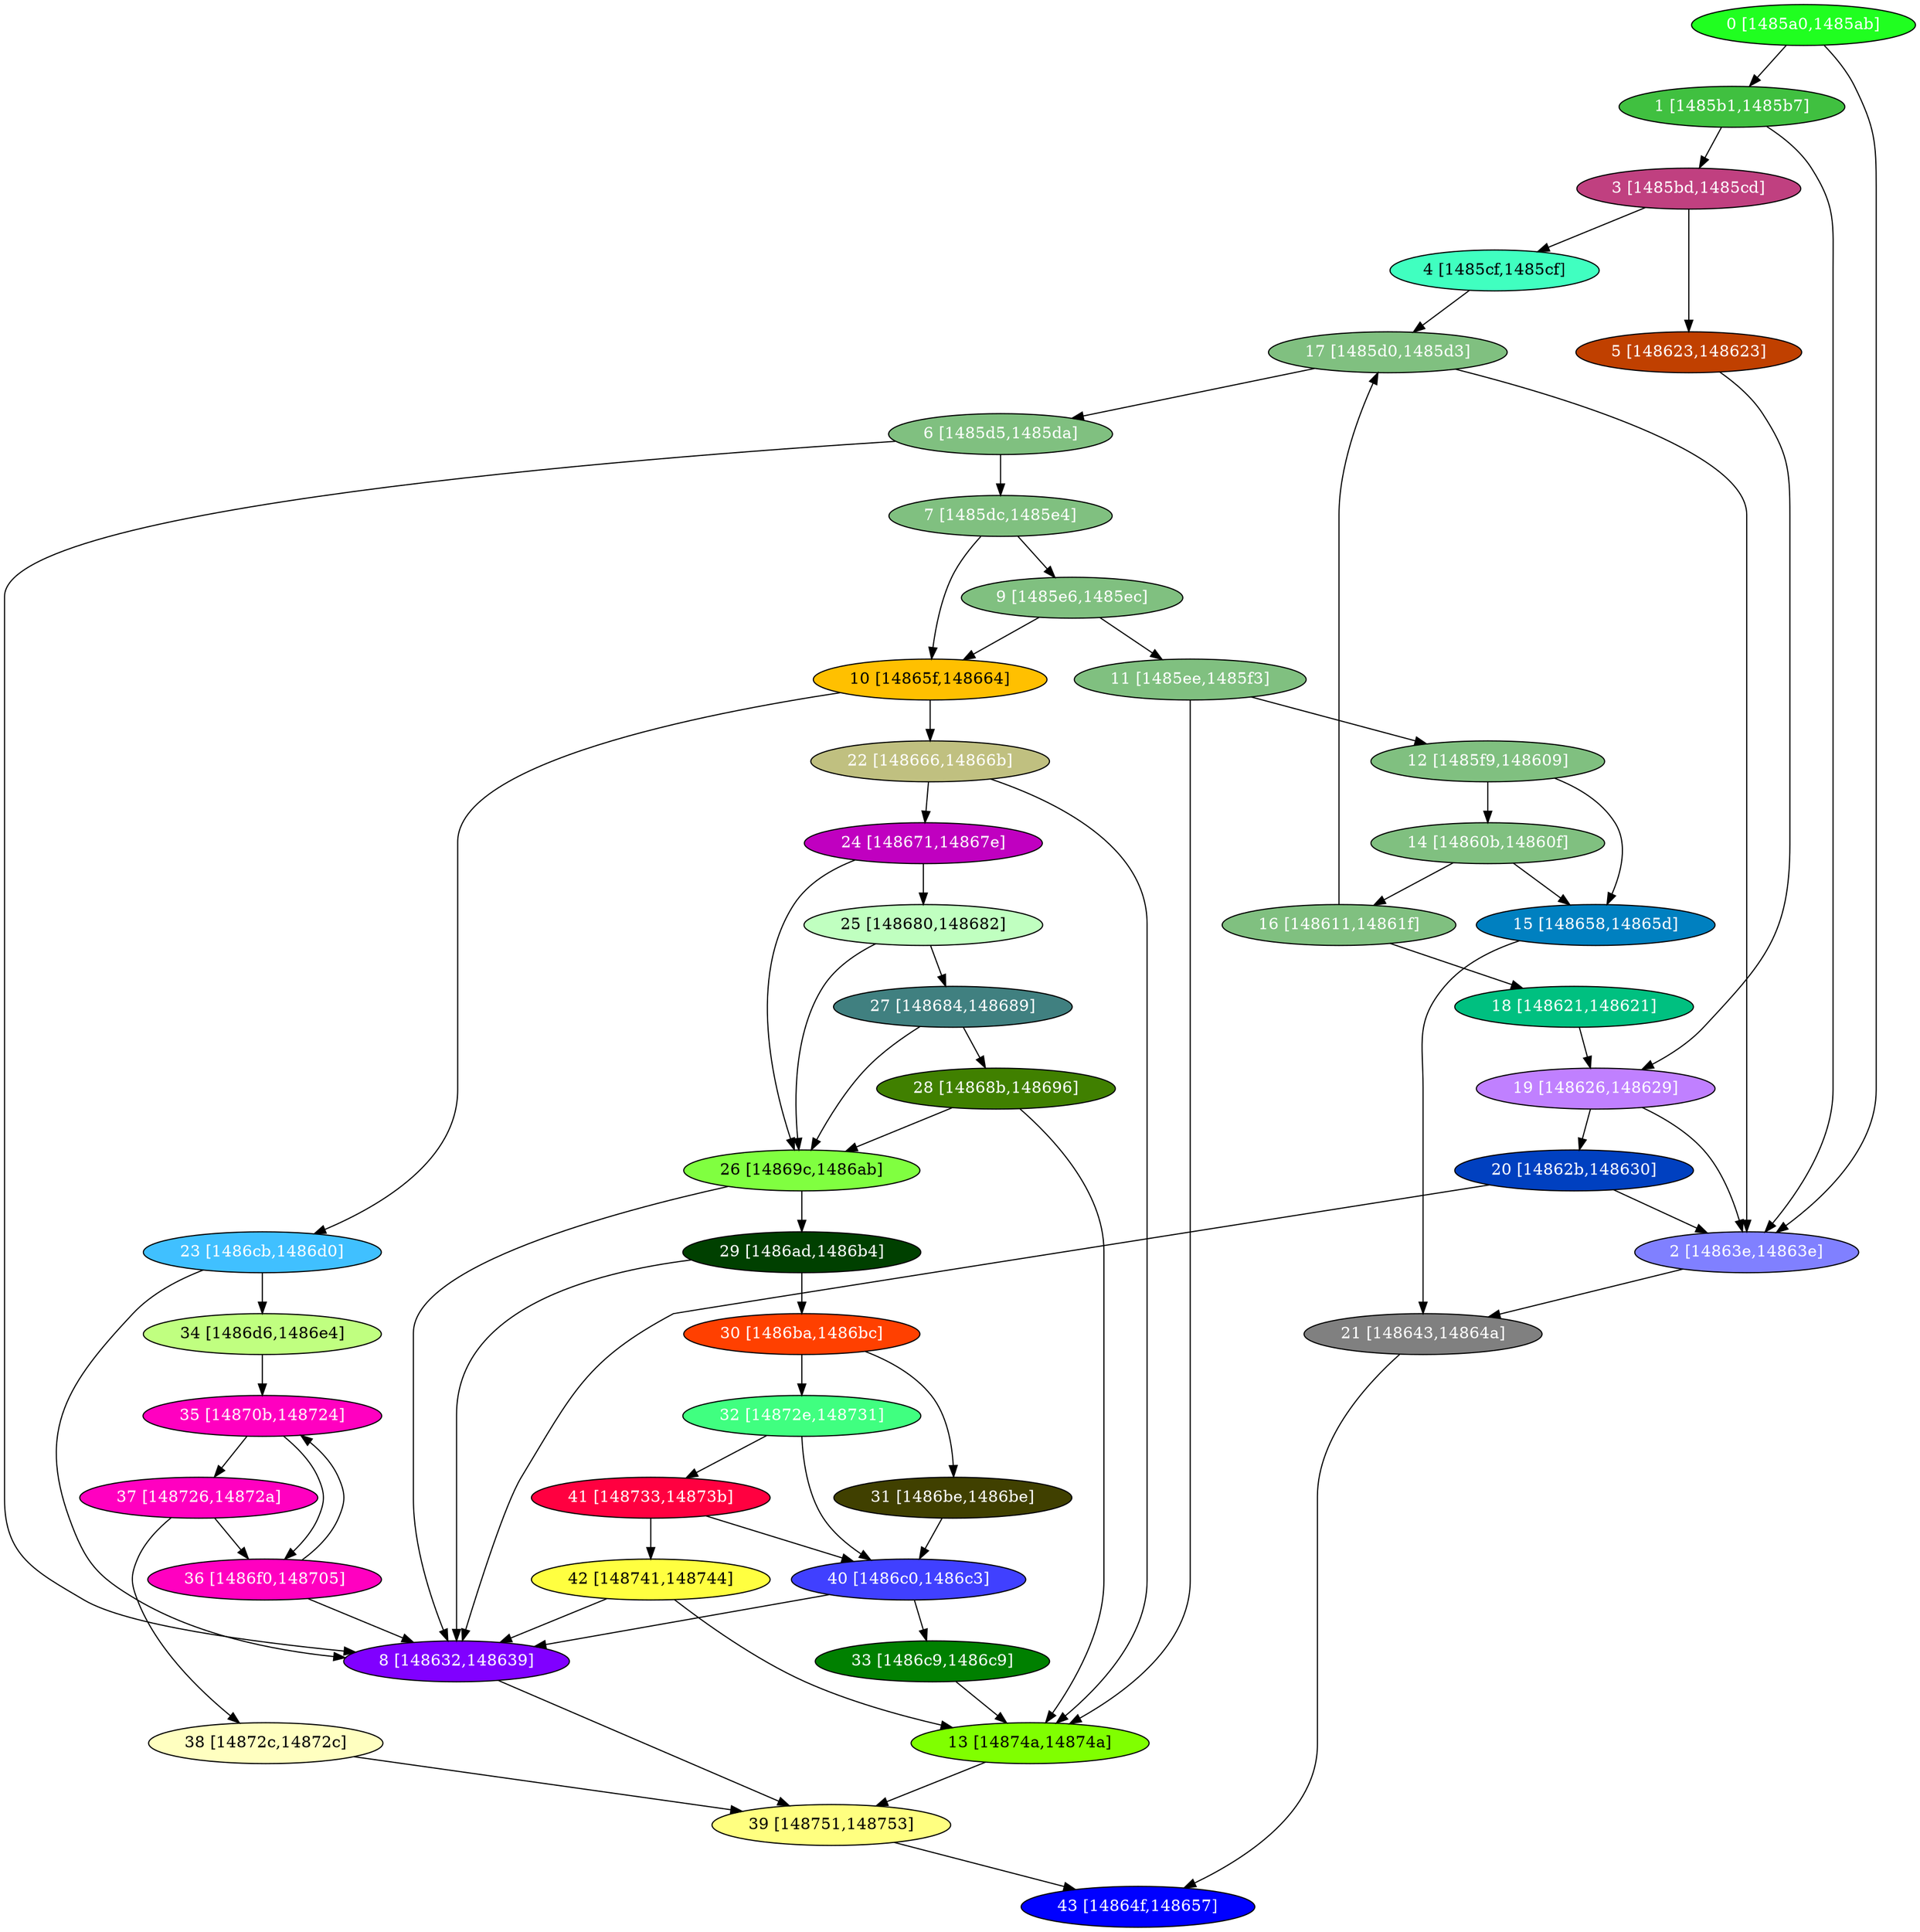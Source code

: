 diGraph libnss3{
	libnss3_0  [style=filled fillcolor="#20FF20" fontcolor="#ffffff" shape=oval label="0 [1485a0,1485ab]"]
	libnss3_1  [style=filled fillcolor="#40C040" fontcolor="#ffffff" shape=oval label="1 [1485b1,1485b7]"]
	libnss3_2  [style=filled fillcolor="#8080FF" fontcolor="#ffffff" shape=oval label="2 [14863e,14863e]"]
	libnss3_3  [style=filled fillcolor="#C04080" fontcolor="#ffffff" shape=oval label="3 [1485bd,1485cd]"]
	libnss3_4  [style=filled fillcolor="#40FFC0" fontcolor="#000000" shape=oval label="4 [1485cf,1485cf]"]
	libnss3_5  [style=filled fillcolor="#C04000" fontcolor="#ffffff" shape=oval label="5 [148623,148623]"]
	libnss3_6  [style=filled fillcolor="#80C080" fontcolor="#ffffff" shape=oval label="6 [1485d5,1485da]"]
	libnss3_7  [style=filled fillcolor="#80C080" fontcolor="#ffffff" shape=oval label="7 [1485dc,1485e4]"]
	libnss3_8  [style=filled fillcolor="#8000FF" fontcolor="#ffffff" shape=oval label="8 [148632,148639]"]
	libnss3_9  [style=filled fillcolor="#80C080" fontcolor="#ffffff" shape=oval label="9 [1485e6,1485ec]"]
	libnss3_a  [style=filled fillcolor="#FFC000" fontcolor="#000000" shape=oval label="10 [14865f,148664]"]
	libnss3_b  [style=filled fillcolor="#80C080" fontcolor="#ffffff" shape=oval label="11 [1485ee,1485f3]"]
	libnss3_c  [style=filled fillcolor="#80C080" fontcolor="#ffffff" shape=oval label="12 [1485f9,148609]"]
	libnss3_d  [style=filled fillcolor="#80FF00" fontcolor="#000000" shape=oval label="13 [14874a,14874a]"]
	libnss3_e  [style=filled fillcolor="#80C080" fontcolor="#ffffff" shape=oval label="14 [14860b,14860f]"]
	libnss3_f  [style=filled fillcolor="#0080C0" fontcolor="#ffffff" shape=oval label="15 [148658,14865d]"]
	libnss3_10  [style=filled fillcolor="#80C080" fontcolor="#ffffff" shape=oval label="16 [148611,14861f]"]
	libnss3_11  [style=filled fillcolor="#80C080" fontcolor="#ffffff" shape=oval label="17 [1485d0,1485d3]"]
	libnss3_12  [style=filled fillcolor="#00C080" fontcolor="#ffffff" shape=oval label="18 [148621,148621]"]
	libnss3_13  [style=filled fillcolor="#C080FF" fontcolor="#ffffff" shape=oval label="19 [148626,148629]"]
	libnss3_14  [style=filled fillcolor="#0040C0" fontcolor="#ffffff" shape=oval label="20 [14862b,148630]"]
	libnss3_15  [style=filled fillcolor="#808080" fontcolor="#ffffff" shape=oval label="21 [148643,14864a]"]
	libnss3_16  [style=filled fillcolor="#C0C080" fontcolor="#ffffff" shape=oval label="22 [148666,14866b]"]
	libnss3_17  [style=filled fillcolor="#40C0FF" fontcolor="#ffffff" shape=oval label="23 [1486cb,1486d0]"]
	libnss3_18  [style=filled fillcolor="#C000C0" fontcolor="#ffffff" shape=oval label="24 [148671,14867e]"]
	libnss3_19  [style=filled fillcolor="#C0FFC0" fontcolor="#000000" shape=oval label="25 [148680,148682]"]
	libnss3_1a  [style=filled fillcolor="#80FF40" fontcolor="#000000" shape=oval label="26 [14869c,1486ab]"]
	libnss3_1b  [style=filled fillcolor="#408080" fontcolor="#ffffff" shape=oval label="27 [148684,148689]"]
	libnss3_1c  [style=filled fillcolor="#408000" fontcolor="#ffffff" shape=oval label="28 [14868b,148696]"]
	libnss3_1d  [style=filled fillcolor="#004000" fontcolor="#ffffff" shape=oval label="29 [1486ad,1486b4]"]
	libnss3_1e  [style=filled fillcolor="#FF4000" fontcolor="#ffffff" shape=oval label="30 [1486ba,1486bc]"]
	libnss3_1f  [style=filled fillcolor="#404000" fontcolor="#ffffff" shape=oval label="31 [1486be,1486be]"]
	libnss3_20  [style=filled fillcolor="#40FF80" fontcolor="#ffffff" shape=oval label="32 [14872e,148731]"]
	libnss3_21  [style=filled fillcolor="#008000" fontcolor="#ffffff" shape=oval label="33 [1486c9,1486c9]"]
	libnss3_22  [style=filled fillcolor="#C0FF80" fontcolor="#000000" shape=oval label="34 [1486d6,1486e4]"]
	libnss3_23  [style=filled fillcolor="#FF00C0" fontcolor="#ffffff" shape=oval label="35 [14870b,148724]"]
	libnss3_24  [style=filled fillcolor="#FF00C0" fontcolor="#ffffff" shape=oval label="36 [1486f0,148705]"]
	libnss3_25  [style=filled fillcolor="#FF00C0" fontcolor="#ffffff" shape=oval label="37 [148726,14872a]"]
	libnss3_26  [style=filled fillcolor="#FFFFC0" fontcolor="#000000" shape=oval label="38 [14872c,14872c]"]
	libnss3_27  [style=filled fillcolor="#FFFF80" fontcolor="#000000" shape=oval label="39 [148751,148753]"]
	libnss3_28  [style=filled fillcolor="#4040FF" fontcolor="#ffffff" shape=oval label="40 [1486c0,1486c3]"]
	libnss3_29  [style=filled fillcolor="#FF0040" fontcolor="#ffffff" shape=oval label="41 [148733,14873b]"]
	libnss3_2a  [style=filled fillcolor="#FFFF40" fontcolor="#000000" shape=oval label="42 [148741,148744]"]
	libnss3_2b  [style=filled fillcolor="#0000FF" fontcolor="#ffffff" shape=oval label="43 [14864f,148657]"]

	libnss3_0 -> libnss3_1
	libnss3_0 -> libnss3_2
	libnss3_1 -> libnss3_2
	libnss3_1 -> libnss3_3
	libnss3_2 -> libnss3_15
	libnss3_3 -> libnss3_4
	libnss3_3 -> libnss3_5
	libnss3_4 -> libnss3_11
	libnss3_5 -> libnss3_13
	libnss3_6 -> libnss3_7
	libnss3_6 -> libnss3_8
	libnss3_7 -> libnss3_9
	libnss3_7 -> libnss3_a
	libnss3_8 -> libnss3_27
	libnss3_9 -> libnss3_a
	libnss3_9 -> libnss3_b
	libnss3_a -> libnss3_16
	libnss3_a -> libnss3_17
	libnss3_b -> libnss3_c
	libnss3_b -> libnss3_d
	libnss3_c -> libnss3_e
	libnss3_c -> libnss3_f
	libnss3_d -> libnss3_27
	libnss3_e -> libnss3_f
	libnss3_e -> libnss3_10
	libnss3_f -> libnss3_15
	libnss3_10 -> libnss3_11
	libnss3_10 -> libnss3_12
	libnss3_11 -> libnss3_2
	libnss3_11 -> libnss3_6
	libnss3_12 -> libnss3_13
	libnss3_13 -> libnss3_2
	libnss3_13 -> libnss3_14
	libnss3_14 -> libnss3_2
	libnss3_14 -> libnss3_8
	libnss3_15 -> libnss3_2b
	libnss3_16 -> libnss3_d
	libnss3_16 -> libnss3_18
	libnss3_17 -> libnss3_8
	libnss3_17 -> libnss3_22
	libnss3_18 -> libnss3_19
	libnss3_18 -> libnss3_1a
	libnss3_19 -> libnss3_1a
	libnss3_19 -> libnss3_1b
	libnss3_1a -> libnss3_8
	libnss3_1a -> libnss3_1d
	libnss3_1b -> libnss3_1a
	libnss3_1b -> libnss3_1c
	libnss3_1c -> libnss3_d
	libnss3_1c -> libnss3_1a
	libnss3_1d -> libnss3_8
	libnss3_1d -> libnss3_1e
	libnss3_1e -> libnss3_1f
	libnss3_1e -> libnss3_20
	libnss3_1f -> libnss3_28
	libnss3_20 -> libnss3_28
	libnss3_20 -> libnss3_29
	libnss3_21 -> libnss3_d
	libnss3_22 -> libnss3_23
	libnss3_23 -> libnss3_24
	libnss3_23 -> libnss3_25
	libnss3_24 -> libnss3_8
	libnss3_24 -> libnss3_23
	libnss3_25 -> libnss3_24
	libnss3_25 -> libnss3_26
	libnss3_26 -> libnss3_27
	libnss3_27 -> libnss3_2b
	libnss3_28 -> libnss3_8
	libnss3_28 -> libnss3_21
	libnss3_29 -> libnss3_28
	libnss3_29 -> libnss3_2a
	libnss3_2a -> libnss3_8
	libnss3_2a -> libnss3_d
}